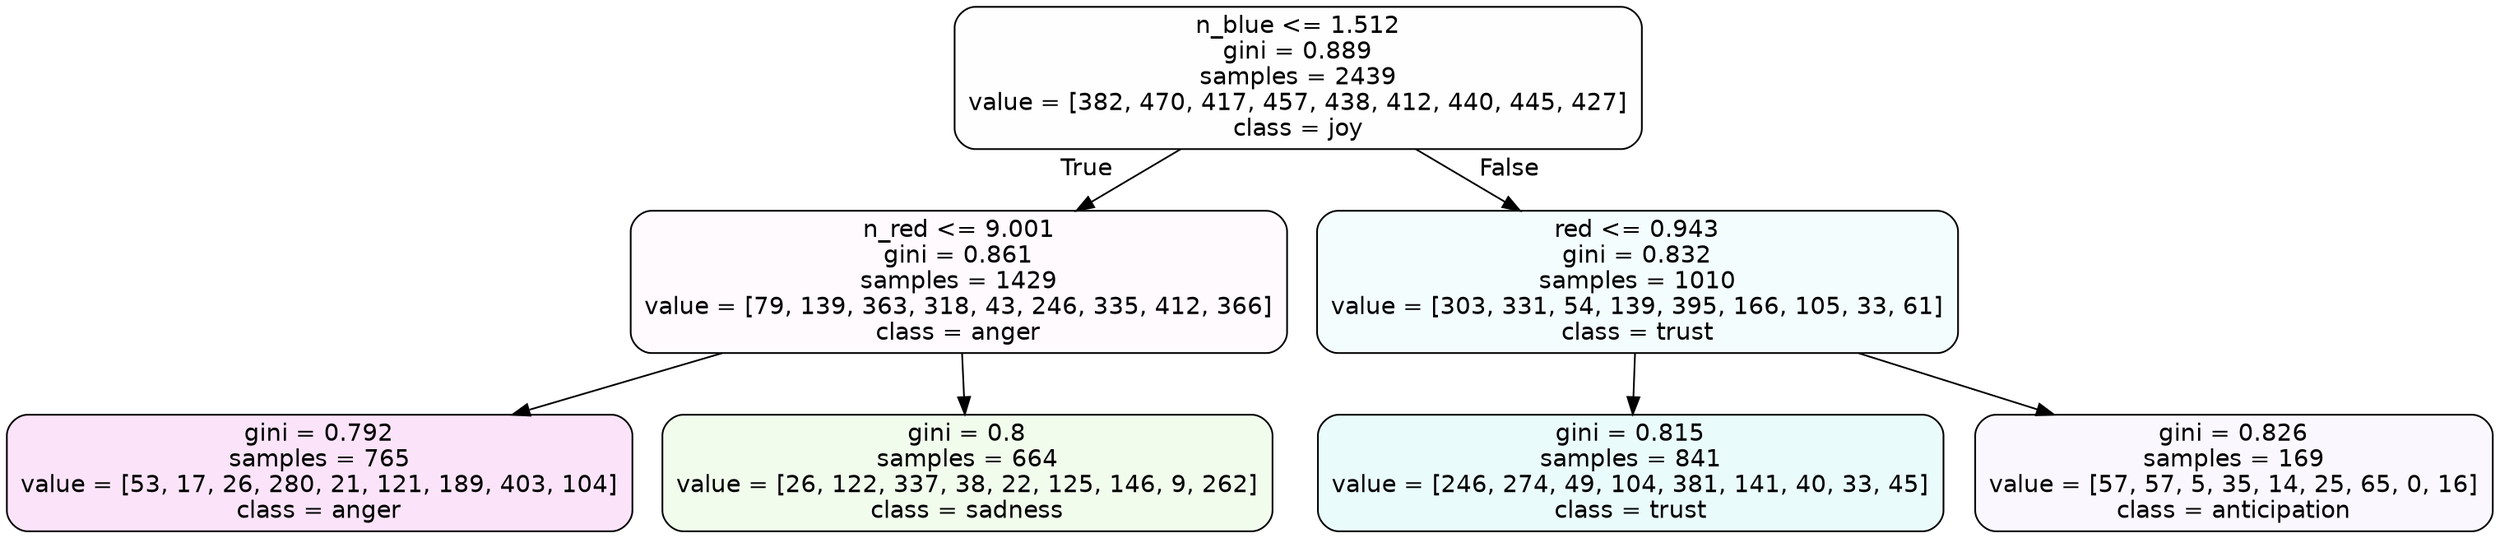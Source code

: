 digraph Tree {
node [shape=box, style="filled, rounded", color="black", fontname=helvetica] ;
edge [fontname=helvetica] ;
0 [label="n_blue <= 1.512\ngini = 0.889\nsamples = 2439\nvalue = [382, 470, 417, 457, 438, 412, 440, 445, 427]\nclass = joy", fillcolor="#d7e53901"] ;
1 [label="n_red <= 9.001\ngini = 0.861\nsamples = 1429\nvalue = [79, 139, 363, 318, 43, 246, 335, 412, 366]\nclass = anger", fillcolor="#e539d706"] ;
0 -> 1 [labeldistance=2.5, labelangle=45, headlabel="True"] ;
2 [label="gini = 0.792\nsamples = 765\nvalue = [53, 17, 26, 280, 21, 121, 189, 403, 104]\nclass = anger", fillcolor="#e539d722"] ;
1 -> 2 ;
3 [label="gini = 0.8\nsamples = 664\nvalue = [26, 122, 337, 38, 22, 125, 146, 9, 262]\nclass = sadness", fillcolor="#64e53917"] ;
1 -> 3 ;
4 [label="red <= 0.943\ngini = 0.832\nsamples = 1010\nvalue = [303, 331, 54, 139, 395, 166, 105, 33, 61]\nclass = trust", fillcolor="#39d7e50d"] ;
0 -> 4 [labeldistance=2.5, labelangle=-45, headlabel="False"] ;
5 [label="gini = 0.815\nsamples = 841\nvalue = [246, 274, 49, 104, 381, 141, 40, 33, 45]\nclass = trust", fillcolor="#39d7e51a"] ;
4 -> 5 ;
6 [label="gini = 0.826\nsamples = 169\nvalue = [57, 57, 5, 35, 14, 25, 65, 0, 16]\nclass = anticipation", fillcolor="#8139e509"] ;
4 -> 6 ;
}